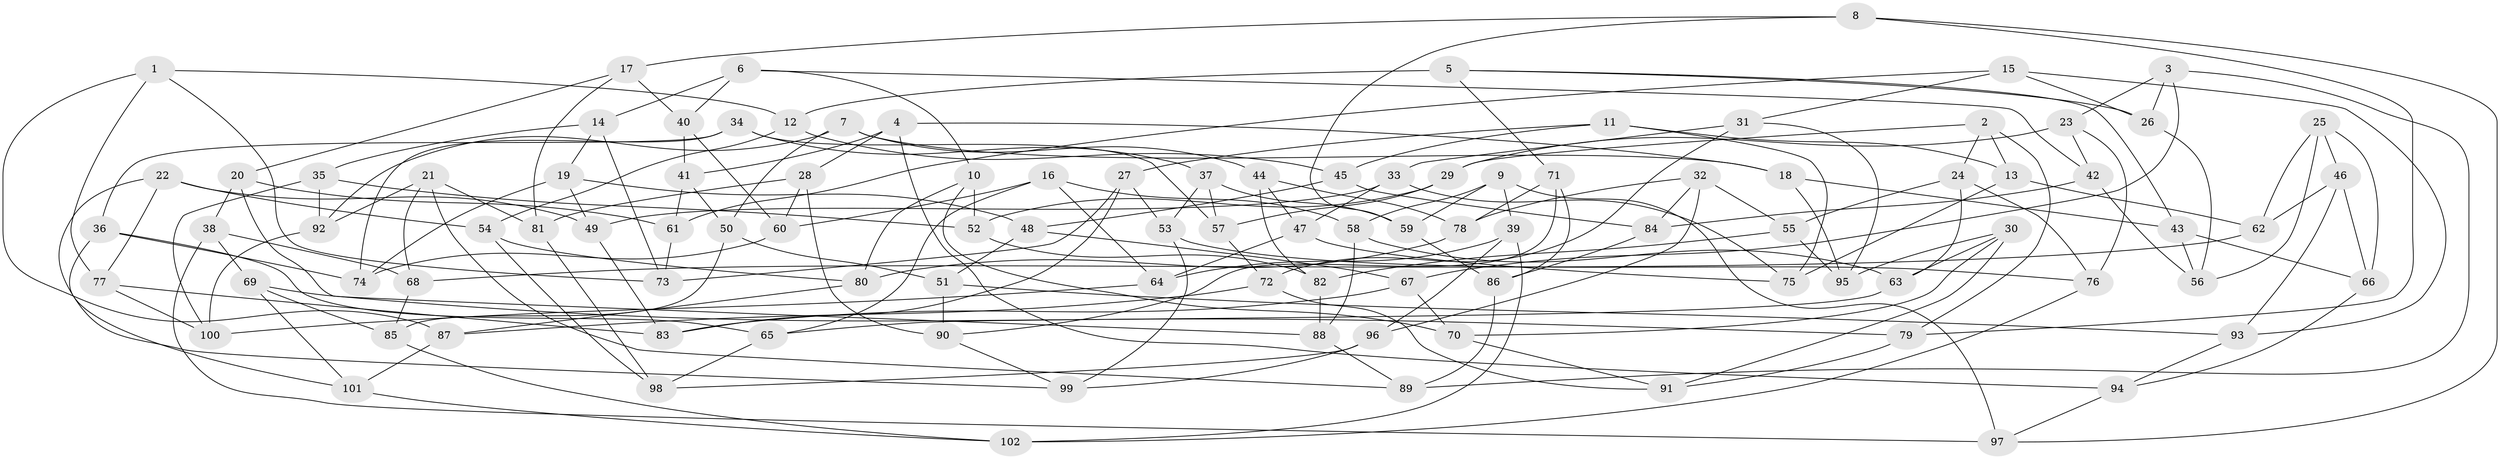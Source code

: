 // Generated by graph-tools (version 1.1) at 2025/03/03/09/25 03:03:01]
// undirected, 102 vertices, 204 edges
graph export_dot {
graph [start="1"]
  node [color=gray90,style=filled];
  1;
  2;
  3;
  4;
  5;
  6;
  7;
  8;
  9;
  10;
  11;
  12;
  13;
  14;
  15;
  16;
  17;
  18;
  19;
  20;
  21;
  22;
  23;
  24;
  25;
  26;
  27;
  28;
  29;
  30;
  31;
  32;
  33;
  34;
  35;
  36;
  37;
  38;
  39;
  40;
  41;
  42;
  43;
  44;
  45;
  46;
  47;
  48;
  49;
  50;
  51;
  52;
  53;
  54;
  55;
  56;
  57;
  58;
  59;
  60;
  61;
  62;
  63;
  64;
  65;
  66;
  67;
  68;
  69;
  70;
  71;
  72;
  73;
  74;
  75;
  76;
  77;
  78;
  79;
  80;
  81;
  82;
  83;
  84;
  85;
  86;
  87;
  88;
  89;
  90;
  91;
  92;
  93;
  94;
  95;
  96;
  97;
  98;
  99;
  100;
  101;
  102;
  1 -- 77;
  1 -- 87;
  1 -- 12;
  1 -- 73;
  2 -- 24;
  2 -- 13;
  2 -- 29;
  2 -- 79;
  3 -- 67;
  3 -- 89;
  3 -- 26;
  3 -- 23;
  4 -- 28;
  4 -- 94;
  4 -- 18;
  4 -- 41;
  5 -- 71;
  5 -- 43;
  5 -- 12;
  5 -- 26;
  6 -- 10;
  6 -- 42;
  6 -- 14;
  6 -- 40;
  7 -- 92;
  7 -- 44;
  7 -- 18;
  7 -- 50;
  8 -- 59;
  8 -- 79;
  8 -- 97;
  8 -- 17;
  9 -- 39;
  9 -- 59;
  9 -- 97;
  9 -- 58;
  10 -- 80;
  10 -- 70;
  10 -- 52;
  11 -- 75;
  11 -- 27;
  11 -- 45;
  11 -- 13;
  12 -- 45;
  12 -- 54;
  13 -- 62;
  13 -- 75;
  14 -- 19;
  14 -- 35;
  14 -- 73;
  15 -- 61;
  15 -- 93;
  15 -- 31;
  15 -- 26;
  16 -- 58;
  16 -- 65;
  16 -- 64;
  16 -- 60;
  17 -- 81;
  17 -- 20;
  17 -- 40;
  18 -- 43;
  18 -- 95;
  19 -- 49;
  19 -- 74;
  19 -- 48;
  20 -- 88;
  20 -- 61;
  20 -- 38;
  21 -- 89;
  21 -- 81;
  21 -- 68;
  21 -- 92;
  22 -- 49;
  22 -- 54;
  22 -- 99;
  22 -- 77;
  23 -- 29;
  23 -- 42;
  23 -- 76;
  24 -- 63;
  24 -- 76;
  24 -- 55;
  25 -- 66;
  25 -- 62;
  25 -- 56;
  25 -- 46;
  26 -- 56;
  27 -- 83;
  27 -- 53;
  27 -- 73;
  28 -- 60;
  28 -- 81;
  28 -- 90;
  29 -- 57;
  29 -- 52;
  30 -- 63;
  30 -- 70;
  30 -- 95;
  30 -- 91;
  31 -- 95;
  31 -- 33;
  31 -- 72;
  32 -- 78;
  32 -- 55;
  32 -- 96;
  32 -- 84;
  33 -- 49;
  33 -- 75;
  33 -- 47;
  34 -- 74;
  34 -- 57;
  34 -- 36;
  34 -- 37;
  35 -- 52;
  35 -- 92;
  35 -- 100;
  36 -- 74;
  36 -- 101;
  36 -- 65;
  37 -- 53;
  37 -- 57;
  37 -- 59;
  38 -- 69;
  38 -- 97;
  38 -- 68;
  39 -- 102;
  39 -- 64;
  39 -- 96;
  40 -- 60;
  40 -- 41;
  41 -- 61;
  41 -- 50;
  42 -- 56;
  42 -- 84;
  43 -- 56;
  43 -- 66;
  44 -- 78;
  44 -- 47;
  44 -- 82;
  45 -- 84;
  45 -- 48;
  46 -- 62;
  46 -- 93;
  46 -- 66;
  47 -- 64;
  47 -- 75;
  48 -- 67;
  48 -- 51;
  49 -- 83;
  50 -- 85;
  50 -- 51;
  51 -- 93;
  51 -- 90;
  52 -- 82;
  53 -- 76;
  53 -- 99;
  54 -- 80;
  54 -- 98;
  55 -- 95;
  55 -- 82;
  57 -- 72;
  58 -- 63;
  58 -- 88;
  59 -- 86;
  60 -- 74;
  61 -- 73;
  62 -- 68;
  63 -- 65;
  64 -- 100;
  65 -- 98;
  66 -- 94;
  67 -- 83;
  67 -- 70;
  68 -- 85;
  69 -- 79;
  69 -- 85;
  69 -- 101;
  70 -- 91;
  71 -- 90;
  71 -- 78;
  71 -- 86;
  72 -- 87;
  72 -- 91;
  76 -- 102;
  77 -- 83;
  77 -- 100;
  78 -- 80;
  79 -- 91;
  80 -- 87;
  81 -- 98;
  82 -- 88;
  84 -- 86;
  85 -- 102;
  86 -- 89;
  87 -- 101;
  88 -- 89;
  90 -- 99;
  92 -- 100;
  93 -- 94;
  94 -- 97;
  96 -- 98;
  96 -- 99;
  101 -- 102;
}
